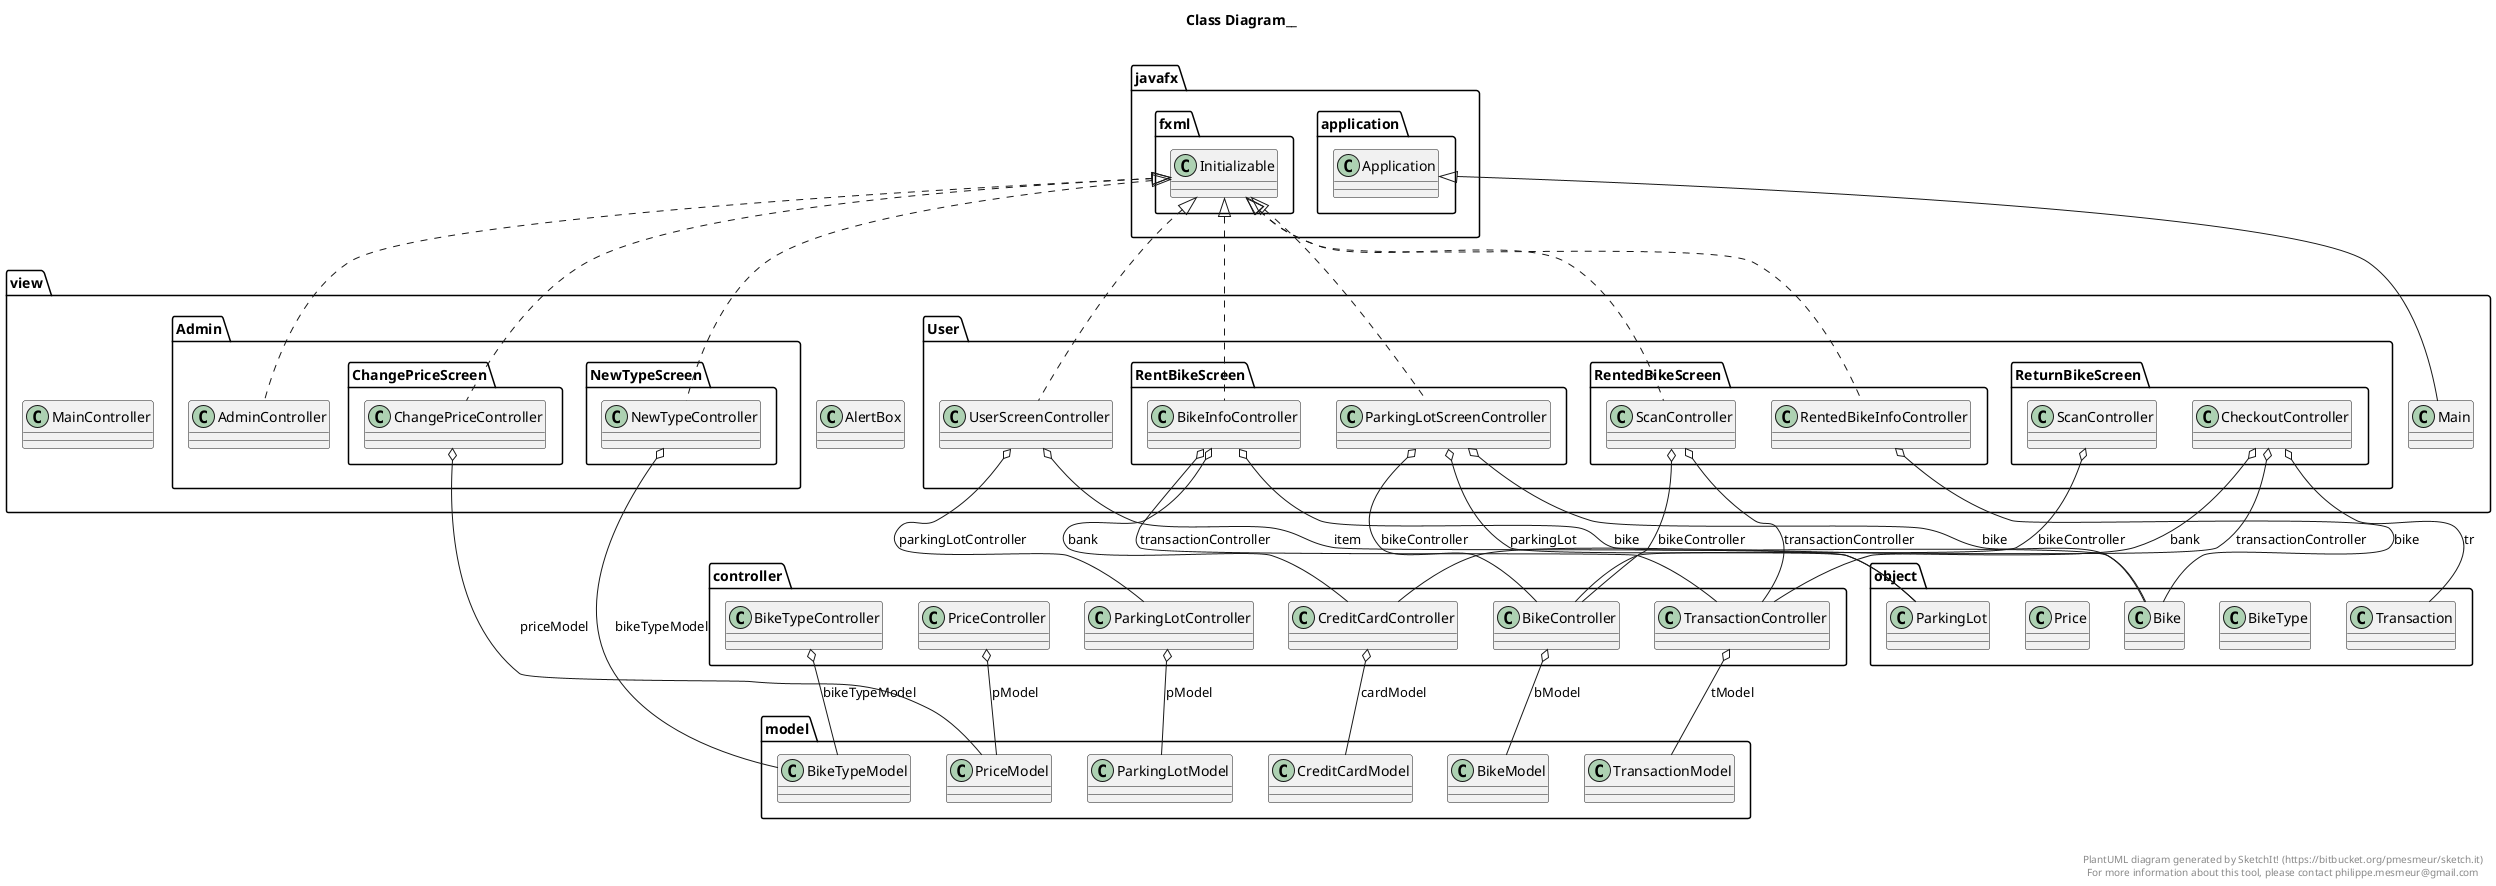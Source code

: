 @startuml

title  Class Diagram__\n

  namespace controller {
    class controller.BikeController {
    }
  }
  

  namespace controller {
    class controller.BikeTypeController {
    }
  }
  

  namespace controller {
    class controller.CreditCardController {
    }
  }

  

  namespace controller {
    class controller.PriceController {
    }
  }
  

  namespace controller {
    class controller.TransactionController {
    }
  }
  

  namespace model {
    class model.BikeModel {
    }
  }
  

  namespace model {
    class model.BikeTypeModel {
    }
  }


  namespace model {
    class model.ParkingLotModel {
    }
  }
  

  namespace model {
    class model.PriceModel {
    }
  }
  

  namespace model {
    class model.TransactionModel {
    }
  }
  

  namespace object {
    class object.Bike {
    }
  }
  

  namespace object {
    class object.BikeType {
    }
  }
  

  

  namespace object {
    class object.ParkingLot {
    }
  }
  

  namespace object {
    class object.Price {
    }
  }
  

  namespace object {
    class object.Transaction {
    }
  }
  

  namespace view {
    namespace Admin {
      class view.Admin.AdminController {
      }
    }
  }
  

  namespace view {
    namespace Admin {
      namespace ChangePriceScreen {
        class view.Admin.ChangePriceScreen.ChangePriceController {
        }
      }
    }
  }
  

  namespace view {
    namespace Admin {
      namespace NewTypeScreen {
        class view.Admin.NewTypeScreen.NewTypeController {
        }
      }
    }
  }
  

  namespace view {
    class view.AlertBox {
    }
  }
  

  namespace view {
    class view.Main {
    }
  }
  

  namespace view {
    class view.MainController {
    }
  }
  

  namespace view {
    namespace User {
      namespace RentBikeScreen {
        class view.User.RentBikeScreen.BikeInfoController {
        }
      }
    }
  }
  

  namespace view {
    namespace User {
      namespace RentBikeScreen {
        class view.User.RentBikeScreen.ParkingLotScreenController {
        }
      }
    }
  }
  

  namespace view {
    namespace User {
      namespace RentedBikeScreen {
        class view.User.RentedBikeScreen.RentedBikeInfoController {
        }
      }
    }
  }
  

  namespace view {
    namespace User {
      namespace RentedBikeScreen {
        class view.User.RentedBikeScreen.ScanController {
        }
      }
    }
  }
  

  namespace view {
    namespace User {
      namespace ReturnBikeScreen {
        class view.User.ReturnBikeScreen.CheckoutController {
        }
      }
    }
  }
  

  namespace view {
    namespace User {
      namespace ReturnBikeScreen {
        class view.User.ReturnBikeScreen.ScanController {
        }
      }
    }
  }
  

  namespace view {
    namespace User {
      class view.User.UserScreenController {
      }
    }
  }
  

  controller.BikeController o-- model.BikeModel : bModel
  controller.BikeTypeController o-- model.BikeTypeModel : bikeTypeModel
  controller.CreditCardController o-- model.CreditCardModel : cardModel
  controller.ParkingLotController o-- model.ParkingLotModel : pModel
  controller.PriceController o-- model.PriceModel : pModel
  controller.TransactionController o-- model.TransactionModel : tModel
  view.Admin.AdminController .up.|> javafx.fxml.Initializable
  view.Admin.ChangePriceScreen.ChangePriceController .up.|> javafx.fxml.Initializable
  view.Admin.ChangePriceScreen.ChangePriceController o-- model.PriceModel : priceModel
  view.Admin.NewTypeScreen.NewTypeController .up.|> javafx.fxml.Initializable
  view.Admin.NewTypeScreen.NewTypeController o-- model.BikeTypeModel : bikeTypeModel
  view.Main -up-|> javafx.application.Application
  view.User.RentBikeScreen.BikeInfoController .up.|> javafx.fxml.Initializable
  view.User.RentBikeScreen.BikeInfoController o-- controller.CreditCardController : bank
  view.User.RentBikeScreen.BikeInfoController o-- object.Bike : bike
  view.User.RentBikeScreen.BikeInfoController o-- controller.TransactionController : transactionController
  view.User.RentBikeScreen.ParkingLotScreenController .up.|> javafx.fxml.Initializable
  view.User.RentBikeScreen.ParkingLotScreenController o-- object.Bike : bike
  view.User.RentBikeScreen.ParkingLotScreenController o-- controller.BikeController : bikeController
  view.User.RentBikeScreen.ParkingLotScreenController o-- object.ParkingLot : parkingLot
  view.User.RentedBikeScreen.RentedBikeInfoController .up.|> javafx.fxml.Initializable
  view.User.RentedBikeScreen.RentedBikeInfoController o-- object.Bike : bike
  view.User.RentedBikeScreen.ScanController .up.|> javafx.fxml.Initializable
  view.User.RentedBikeScreen.ScanController o-- controller.BikeController : bikeController
  view.User.RentedBikeScreen.ScanController o-- controller.TransactionController : transactionController
  view.User.ReturnBikeScreen.CheckoutController o-- controller.CreditCardController : bank
  view.User.ReturnBikeScreen.CheckoutController o-- controller.TransactionController : transactionController
  view.User.ReturnBikeScreen.CheckoutController o-- object.Transaction : tr
  view.User.ReturnBikeScreen.ScanController o-- controller.BikeController : bikeController
  view.User.UserScreenController .up.|> javafx.fxml.Initializable
  view.User.UserScreenController o-- object.ParkingLot : item
  view.User.UserScreenController o-- controller.ParkingLotController : parkingLotController


right footer


PlantUML diagram generated by SketchIt! (https://bitbucket.org/pmesmeur/sketch.it)
For more information about this tool, please contact philippe.mesmeur@gmail.com
endfooter

@enduml
